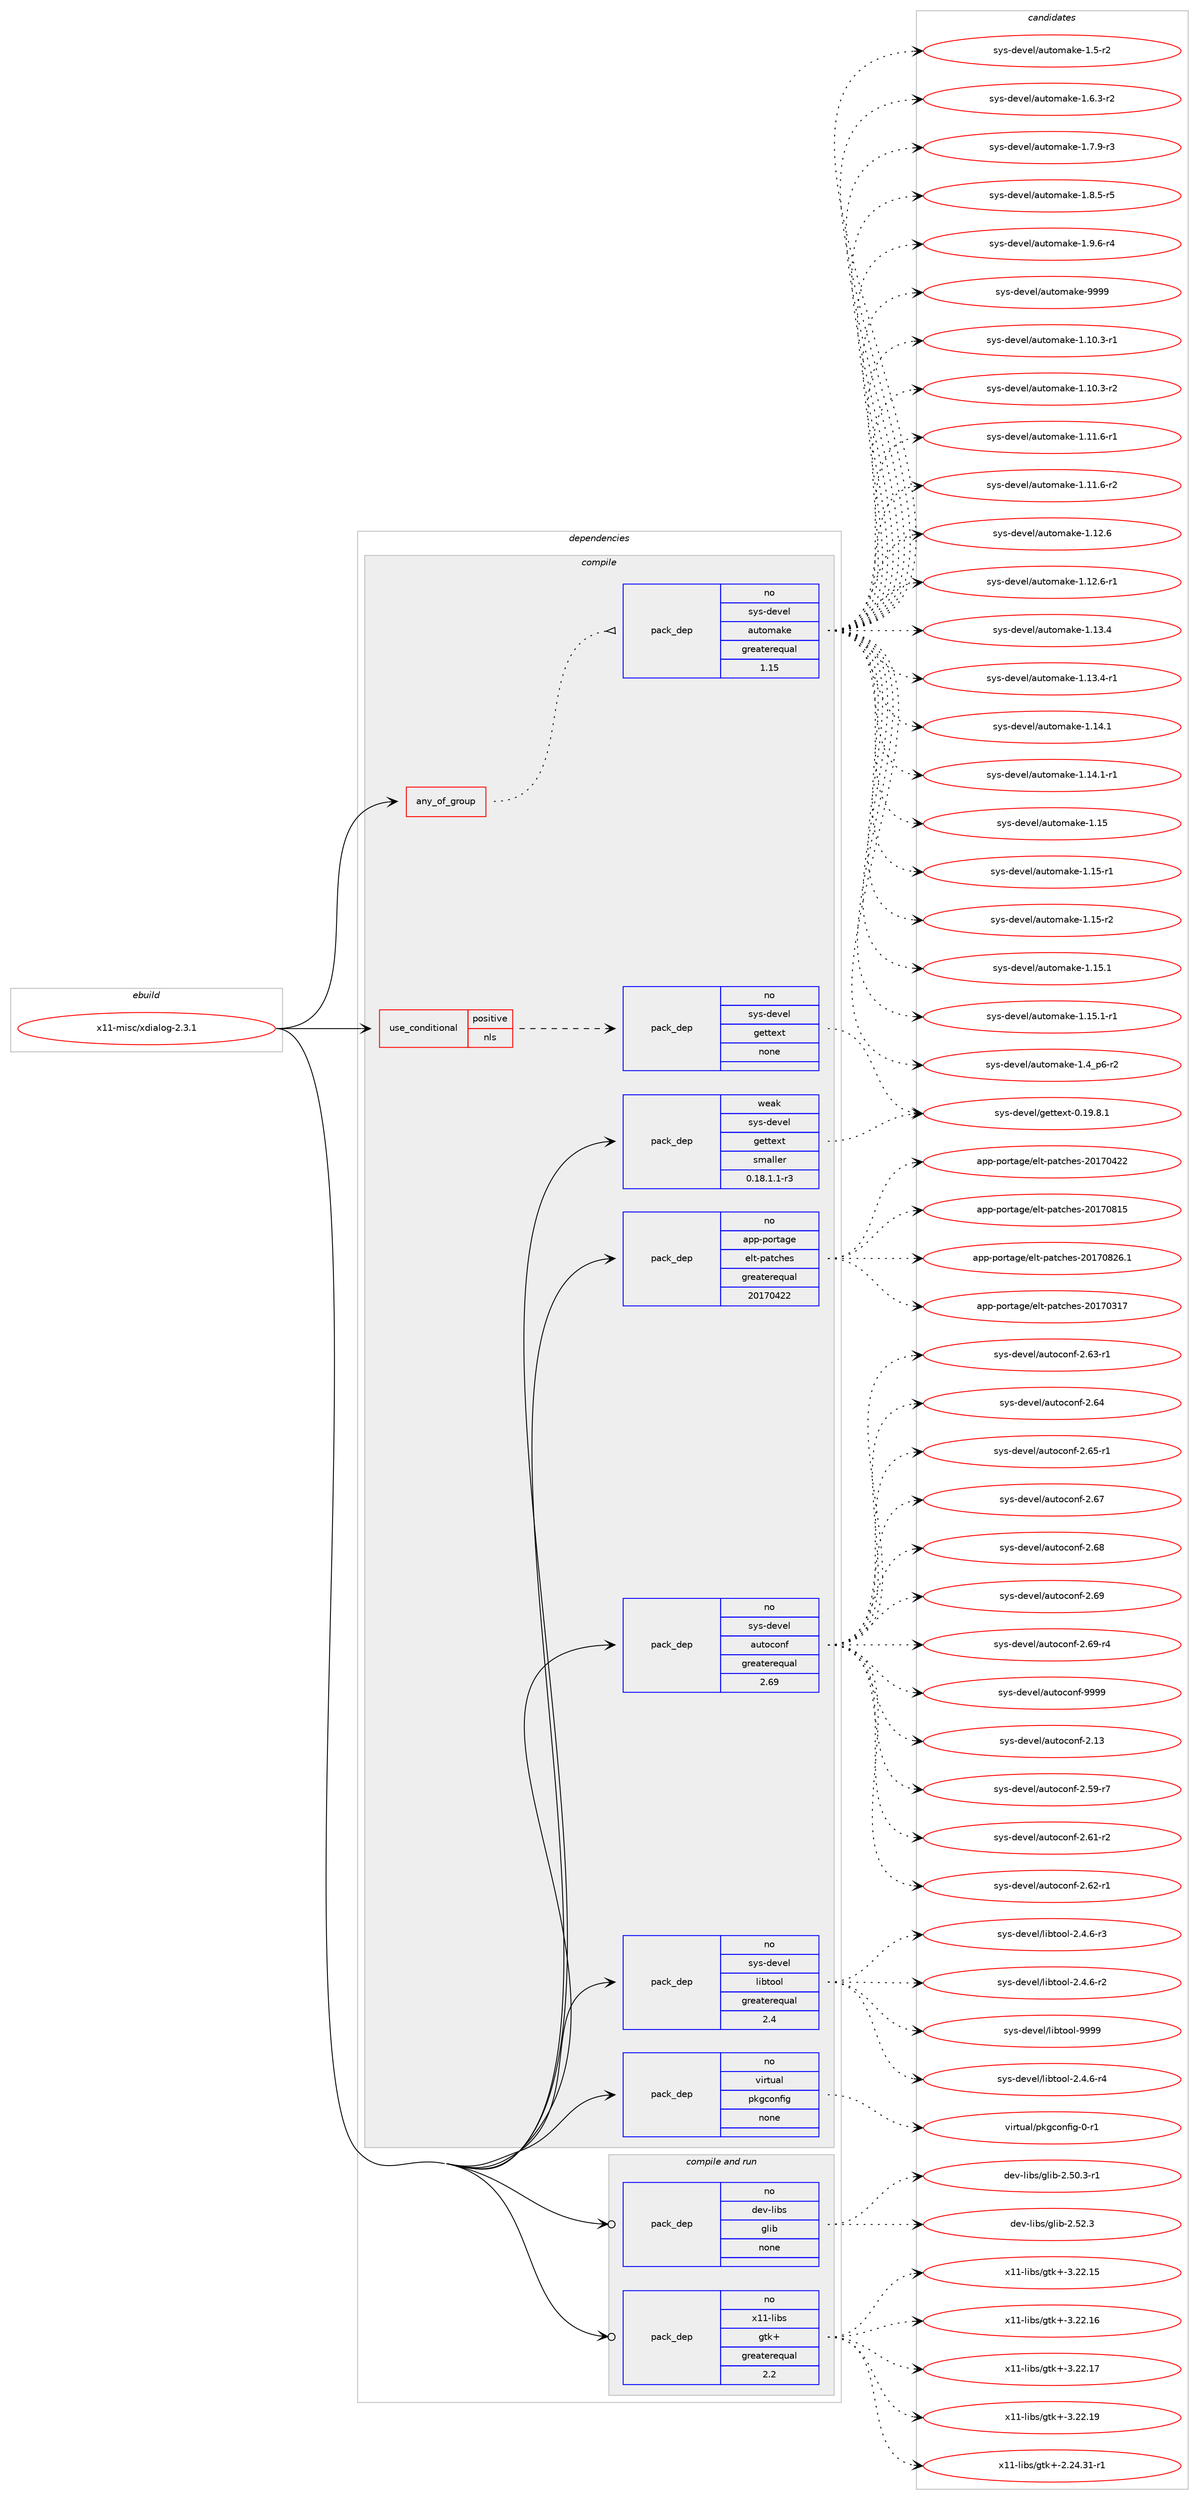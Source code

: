 digraph prolog {

# *************
# Graph options
# *************

newrank=true;
concentrate=true;
compound=true;
graph [rankdir=LR,fontname=Helvetica,fontsize=10,ranksep=1.5];#, ranksep=2.5, nodesep=0.2];
edge  [arrowhead=vee];
node  [fontname=Helvetica,fontsize=10];

# **********
# The ebuild
# **********

subgraph cluster_leftcol {
color=gray;
rank=same;
label=<<i>ebuild</i>>;
id [label="x11-misc/xdialog-2.3.1", color=red, width=4, href="../x11-misc/xdialog-2.3.1.svg"];
}

# ****************
# The dependencies
# ****************

subgraph cluster_midcol {
color=gray;
label=<<i>dependencies</i>>;
subgraph cluster_compile {
fillcolor="#eeeeee";
style=filled;
label=<<i>compile</i>>;
subgraph any9521 {
dependency525074 [label=<<TABLE BORDER="0" CELLBORDER="1" CELLSPACING="0" CELLPADDING="4"><TR><TD CELLPADDING="10">any_of_group</TD></TR></TABLE>>, shape=none, color=red];subgraph pack391822 {
dependency525075 [label=<<TABLE BORDER="0" CELLBORDER="1" CELLSPACING="0" CELLPADDING="4" WIDTH="220"><TR><TD ROWSPAN="6" CELLPADDING="30">pack_dep</TD></TR><TR><TD WIDTH="110">no</TD></TR><TR><TD>sys-devel</TD></TR><TR><TD>automake</TD></TR><TR><TD>greaterequal</TD></TR><TR><TD>1.15</TD></TR></TABLE>>, shape=none, color=blue];
}
dependency525074:e -> dependency525075:w [weight=20,style="dotted",arrowhead="oinv"];
}
id:e -> dependency525074:w [weight=20,style="solid",arrowhead="vee"];
subgraph cond123388 {
dependency525076 [label=<<TABLE BORDER="0" CELLBORDER="1" CELLSPACING="0" CELLPADDING="4"><TR><TD ROWSPAN="3" CELLPADDING="10">use_conditional</TD></TR><TR><TD>positive</TD></TR><TR><TD>nls</TD></TR></TABLE>>, shape=none, color=red];
subgraph pack391823 {
dependency525077 [label=<<TABLE BORDER="0" CELLBORDER="1" CELLSPACING="0" CELLPADDING="4" WIDTH="220"><TR><TD ROWSPAN="6" CELLPADDING="30">pack_dep</TD></TR><TR><TD WIDTH="110">no</TD></TR><TR><TD>sys-devel</TD></TR><TR><TD>gettext</TD></TR><TR><TD>none</TD></TR><TR><TD></TD></TR></TABLE>>, shape=none, color=blue];
}
dependency525076:e -> dependency525077:w [weight=20,style="dashed",arrowhead="vee"];
}
id:e -> dependency525076:w [weight=20,style="solid",arrowhead="vee"];
subgraph pack391824 {
dependency525078 [label=<<TABLE BORDER="0" CELLBORDER="1" CELLSPACING="0" CELLPADDING="4" WIDTH="220"><TR><TD ROWSPAN="6" CELLPADDING="30">pack_dep</TD></TR><TR><TD WIDTH="110">no</TD></TR><TR><TD>app-portage</TD></TR><TR><TD>elt-patches</TD></TR><TR><TD>greaterequal</TD></TR><TR><TD>20170422</TD></TR></TABLE>>, shape=none, color=blue];
}
id:e -> dependency525078:w [weight=20,style="solid",arrowhead="vee"];
subgraph pack391825 {
dependency525079 [label=<<TABLE BORDER="0" CELLBORDER="1" CELLSPACING="0" CELLPADDING="4" WIDTH="220"><TR><TD ROWSPAN="6" CELLPADDING="30">pack_dep</TD></TR><TR><TD WIDTH="110">no</TD></TR><TR><TD>sys-devel</TD></TR><TR><TD>autoconf</TD></TR><TR><TD>greaterequal</TD></TR><TR><TD>2.69</TD></TR></TABLE>>, shape=none, color=blue];
}
id:e -> dependency525079:w [weight=20,style="solid",arrowhead="vee"];
subgraph pack391826 {
dependency525080 [label=<<TABLE BORDER="0" CELLBORDER="1" CELLSPACING="0" CELLPADDING="4" WIDTH="220"><TR><TD ROWSPAN="6" CELLPADDING="30">pack_dep</TD></TR><TR><TD WIDTH="110">no</TD></TR><TR><TD>sys-devel</TD></TR><TR><TD>libtool</TD></TR><TR><TD>greaterequal</TD></TR><TR><TD>2.4</TD></TR></TABLE>>, shape=none, color=blue];
}
id:e -> dependency525080:w [weight=20,style="solid",arrowhead="vee"];
subgraph pack391827 {
dependency525081 [label=<<TABLE BORDER="0" CELLBORDER="1" CELLSPACING="0" CELLPADDING="4" WIDTH="220"><TR><TD ROWSPAN="6" CELLPADDING="30">pack_dep</TD></TR><TR><TD WIDTH="110">no</TD></TR><TR><TD>virtual</TD></TR><TR><TD>pkgconfig</TD></TR><TR><TD>none</TD></TR><TR><TD></TD></TR></TABLE>>, shape=none, color=blue];
}
id:e -> dependency525081:w [weight=20,style="solid",arrowhead="vee"];
subgraph pack391828 {
dependency525082 [label=<<TABLE BORDER="0" CELLBORDER="1" CELLSPACING="0" CELLPADDING="4" WIDTH="220"><TR><TD ROWSPAN="6" CELLPADDING="30">pack_dep</TD></TR><TR><TD WIDTH="110">weak</TD></TR><TR><TD>sys-devel</TD></TR><TR><TD>gettext</TD></TR><TR><TD>smaller</TD></TR><TR><TD>0.18.1.1-r3</TD></TR></TABLE>>, shape=none, color=blue];
}
id:e -> dependency525082:w [weight=20,style="solid",arrowhead="vee"];
}
subgraph cluster_compileandrun {
fillcolor="#eeeeee";
style=filled;
label=<<i>compile and run</i>>;
subgraph pack391829 {
dependency525083 [label=<<TABLE BORDER="0" CELLBORDER="1" CELLSPACING="0" CELLPADDING="4" WIDTH="220"><TR><TD ROWSPAN="6" CELLPADDING="30">pack_dep</TD></TR><TR><TD WIDTH="110">no</TD></TR><TR><TD>dev-libs</TD></TR><TR><TD>glib</TD></TR><TR><TD>none</TD></TR><TR><TD></TD></TR></TABLE>>, shape=none, color=blue];
}
id:e -> dependency525083:w [weight=20,style="solid",arrowhead="odotvee"];
subgraph pack391830 {
dependency525084 [label=<<TABLE BORDER="0" CELLBORDER="1" CELLSPACING="0" CELLPADDING="4" WIDTH="220"><TR><TD ROWSPAN="6" CELLPADDING="30">pack_dep</TD></TR><TR><TD WIDTH="110">no</TD></TR><TR><TD>x11-libs</TD></TR><TR><TD>gtk+</TD></TR><TR><TD>greaterequal</TD></TR><TR><TD>2.2</TD></TR></TABLE>>, shape=none, color=blue];
}
id:e -> dependency525084:w [weight=20,style="solid",arrowhead="odotvee"];
}
subgraph cluster_run {
fillcolor="#eeeeee";
style=filled;
label=<<i>run</i>>;
}
}

# **************
# The candidates
# **************

subgraph cluster_choices {
rank=same;
color=gray;
label=<<i>candidates</i>>;

subgraph choice391822 {
color=black;
nodesep=1;
choice11512111545100101118101108479711711611110997107101454946494846514511449 [label="sys-devel/automake-1.10.3-r1", color=red, width=4,href="../sys-devel/automake-1.10.3-r1.svg"];
choice11512111545100101118101108479711711611110997107101454946494846514511450 [label="sys-devel/automake-1.10.3-r2", color=red, width=4,href="../sys-devel/automake-1.10.3-r2.svg"];
choice11512111545100101118101108479711711611110997107101454946494946544511449 [label="sys-devel/automake-1.11.6-r1", color=red, width=4,href="../sys-devel/automake-1.11.6-r1.svg"];
choice11512111545100101118101108479711711611110997107101454946494946544511450 [label="sys-devel/automake-1.11.6-r2", color=red, width=4,href="../sys-devel/automake-1.11.6-r2.svg"];
choice1151211154510010111810110847971171161111099710710145494649504654 [label="sys-devel/automake-1.12.6", color=red, width=4,href="../sys-devel/automake-1.12.6.svg"];
choice11512111545100101118101108479711711611110997107101454946495046544511449 [label="sys-devel/automake-1.12.6-r1", color=red, width=4,href="../sys-devel/automake-1.12.6-r1.svg"];
choice1151211154510010111810110847971171161111099710710145494649514652 [label="sys-devel/automake-1.13.4", color=red, width=4,href="../sys-devel/automake-1.13.4.svg"];
choice11512111545100101118101108479711711611110997107101454946495146524511449 [label="sys-devel/automake-1.13.4-r1", color=red, width=4,href="../sys-devel/automake-1.13.4-r1.svg"];
choice1151211154510010111810110847971171161111099710710145494649524649 [label="sys-devel/automake-1.14.1", color=red, width=4,href="../sys-devel/automake-1.14.1.svg"];
choice11512111545100101118101108479711711611110997107101454946495246494511449 [label="sys-devel/automake-1.14.1-r1", color=red, width=4,href="../sys-devel/automake-1.14.1-r1.svg"];
choice115121115451001011181011084797117116111109971071014549464953 [label="sys-devel/automake-1.15", color=red, width=4,href="../sys-devel/automake-1.15.svg"];
choice1151211154510010111810110847971171161111099710710145494649534511449 [label="sys-devel/automake-1.15-r1", color=red, width=4,href="../sys-devel/automake-1.15-r1.svg"];
choice1151211154510010111810110847971171161111099710710145494649534511450 [label="sys-devel/automake-1.15-r2", color=red, width=4,href="../sys-devel/automake-1.15-r2.svg"];
choice1151211154510010111810110847971171161111099710710145494649534649 [label="sys-devel/automake-1.15.1", color=red, width=4,href="../sys-devel/automake-1.15.1.svg"];
choice11512111545100101118101108479711711611110997107101454946495346494511449 [label="sys-devel/automake-1.15.1-r1", color=red, width=4,href="../sys-devel/automake-1.15.1-r1.svg"];
choice115121115451001011181011084797117116111109971071014549465295112544511450 [label="sys-devel/automake-1.4_p6-r2", color=red, width=4,href="../sys-devel/automake-1.4_p6-r2.svg"];
choice11512111545100101118101108479711711611110997107101454946534511450 [label="sys-devel/automake-1.5-r2", color=red, width=4,href="../sys-devel/automake-1.5-r2.svg"];
choice115121115451001011181011084797117116111109971071014549465446514511450 [label="sys-devel/automake-1.6.3-r2", color=red, width=4,href="../sys-devel/automake-1.6.3-r2.svg"];
choice115121115451001011181011084797117116111109971071014549465546574511451 [label="sys-devel/automake-1.7.9-r3", color=red, width=4,href="../sys-devel/automake-1.7.9-r3.svg"];
choice115121115451001011181011084797117116111109971071014549465646534511453 [label="sys-devel/automake-1.8.5-r5", color=red, width=4,href="../sys-devel/automake-1.8.5-r5.svg"];
choice115121115451001011181011084797117116111109971071014549465746544511452 [label="sys-devel/automake-1.9.6-r4", color=red, width=4,href="../sys-devel/automake-1.9.6-r4.svg"];
choice115121115451001011181011084797117116111109971071014557575757 [label="sys-devel/automake-9999", color=red, width=4,href="../sys-devel/automake-9999.svg"];
dependency525075:e -> choice11512111545100101118101108479711711611110997107101454946494846514511449:w [style=dotted,weight="100"];
dependency525075:e -> choice11512111545100101118101108479711711611110997107101454946494846514511450:w [style=dotted,weight="100"];
dependency525075:e -> choice11512111545100101118101108479711711611110997107101454946494946544511449:w [style=dotted,weight="100"];
dependency525075:e -> choice11512111545100101118101108479711711611110997107101454946494946544511450:w [style=dotted,weight="100"];
dependency525075:e -> choice1151211154510010111810110847971171161111099710710145494649504654:w [style=dotted,weight="100"];
dependency525075:e -> choice11512111545100101118101108479711711611110997107101454946495046544511449:w [style=dotted,weight="100"];
dependency525075:e -> choice1151211154510010111810110847971171161111099710710145494649514652:w [style=dotted,weight="100"];
dependency525075:e -> choice11512111545100101118101108479711711611110997107101454946495146524511449:w [style=dotted,weight="100"];
dependency525075:e -> choice1151211154510010111810110847971171161111099710710145494649524649:w [style=dotted,weight="100"];
dependency525075:e -> choice11512111545100101118101108479711711611110997107101454946495246494511449:w [style=dotted,weight="100"];
dependency525075:e -> choice115121115451001011181011084797117116111109971071014549464953:w [style=dotted,weight="100"];
dependency525075:e -> choice1151211154510010111810110847971171161111099710710145494649534511449:w [style=dotted,weight="100"];
dependency525075:e -> choice1151211154510010111810110847971171161111099710710145494649534511450:w [style=dotted,weight="100"];
dependency525075:e -> choice1151211154510010111810110847971171161111099710710145494649534649:w [style=dotted,weight="100"];
dependency525075:e -> choice11512111545100101118101108479711711611110997107101454946495346494511449:w [style=dotted,weight="100"];
dependency525075:e -> choice115121115451001011181011084797117116111109971071014549465295112544511450:w [style=dotted,weight="100"];
dependency525075:e -> choice11512111545100101118101108479711711611110997107101454946534511450:w [style=dotted,weight="100"];
dependency525075:e -> choice115121115451001011181011084797117116111109971071014549465446514511450:w [style=dotted,weight="100"];
dependency525075:e -> choice115121115451001011181011084797117116111109971071014549465546574511451:w [style=dotted,weight="100"];
dependency525075:e -> choice115121115451001011181011084797117116111109971071014549465646534511453:w [style=dotted,weight="100"];
dependency525075:e -> choice115121115451001011181011084797117116111109971071014549465746544511452:w [style=dotted,weight="100"];
dependency525075:e -> choice115121115451001011181011084797117116111109971071014557575757:w [style=dotted,weight="100"];
}
subgraph choice391823 {
color=black;
nodesep=1;
choice1151211154510010111810110847103101116116101120116454846495746564649 [label="sys-devel/gettext-0.19.8.1", color=red, width=4,href="../sys-devel/gettext-0.19.8.1.svg"];
dependency525077:e -> choice1151211154510010111810110847103101116116101120116454846495746564649:w [style=dotted,weight="100"];
}
subgraph choice391824 {
color=black;
nodesep=1;
choice97112112451121111141169710310147101108116451129711699104101115455048495548514955 [label="app-portage/elt-patches-20170317", color=red, width=4,href="../app-portage/elt-patches-20170317.svg"];
choice97112112451121111141169710310147101108116451129711699104101115455048495548525050 [label="app-portage/elt-patches-20170422", color=red, width=4,href="../app-portage/elt-patches-20170422.svg"];
choice97112112451121111141169710310147101108116451129711699104101115455048495548564953 [label="app-portage/elt-patches-20170815", color=red, width=4,href="../app-portage/elt-patches-20170815.svg"];
choice971121124511211111411697103101471011081164511297116991041011154550484955485650544649 [label="app-portage/elt-patches-20170826.1", color=red, width=4,href="../app-portage/elt-patches-20170826.1.svg"];
dependency525078:e -> choice97112112451121111141169710310147101108116451129711699104101115455048495548514955:w [style=dotted,weight="100"];
dependency525078:e -> choice97112112451121111141169710310147101108116451129711699104101115455048495548525050:w [style=dotted,weight="100"];
dependency525078:e -> choice97112112451121111141169710310147101108116451129711699104101115455048495548564953:w [style=dotted,weight="100"];
dependency525078:e -> choice971121124511211111411697103101471011081164511297116991041011154550484955485650544649:w [style=dotted,weight="100"];
}
subgraph choice391825 {
color=black;
nodesep=1;
choice115121115451001011181011084797117116111991111101024550464951 [label="sys-devel/autoconf-2.13", color=red, width=4,href="../sys-devel/autoconf-2.13.svg"];
choice1151211154510010111810110847971171161119911111010245504653574511455 [label="sys-devel/autoconf-2.59-r7", color=red, width=4,href="../sys-devel/autoconf-2.59-r7.svg"];
choice1151211154510010111810110847971171161119911111010245504654494511450 [label="sys-devel/autoconf-2.61-r2", color=red, width=4,href="../sys-devel/autoconf-2.61-r2.svg"];
choice1151211154510010111810110847971171161119911111010245504654504511449 [label="sys-devel/autoconf-2.62-r1", color=red, width=4,href="../sys-devel/autoconf-2.62-r1.svg"];
choice1151211154510010111810110847971171161119911111010245504654514511449 [label="sys-devel/autoconf-2.63-r1", color=red, width=4,href="../sys-devel/autoconf-2.63-r1.svg"];
choice115121115451001011181011084797117116111991111101024550465452 [label="sys-devel/autoconf-2.64", color=red, width=4,href="../sys-devel/autoconf-2.64.svg"];
choice1151211154510010111810110847971171161119911111010245504654534511449 [label="sys-devel/autoconf-2.65-r1", color=red, width=4,href="../sys-devel/autoconf-2.65-r1.svg"];
choice115121115451001011181011084797117116111991111101024550465455 [label="sys-devel/autoconf-2.67", color=red, width=4,href="../sys-devel/autoconf-2.67.svg"];
choice115121115451001011181011084797117116111991111101024550465456 [label="sys-devel/autoconf-2.68", color=red, width=4,href="../sys-devel/autoconf-2.68.svg"];
choice115121115451001011181011084797117116111991111101024550465457 [label="sys-devel/autoconf-2.69", color=red, width=4,href="../sys-devel/autoconf-2.69.svg"];
choice1151211154510010111810110847971171161119911111010245504654574511452 [label="sys-devel/autoconf-2.69-r4", color=red, width=4,href="../sys-devel/autoconf-2.69-r4.svg"];
choice115121115451001011181011084797117116111991111101024557575757 [label="sys-devel/autoconf-9999", color=red, width=4,href="../sys-devel/autoconf-9999.svg"];
dependency525079:e -> choice115121115451001011181011084797117116111991111101024550464951:w [style=dotted,weight="100"];
dependency525079:e -> choice1151211154510010111810110847971171161119911111010245504653574511455:w [style=dotted,weight="100"];
dependency525079:e -> choice1151211154510010111810110847971171161119911111010245504654494511450:w [style=dotted,weight="100"];
dependency525079:e -> choice1151211154510010111810110847971171161119911111010245504654504511449:w [style=dotted,weight="100"];
dependency525079:e -> choice1151211154510010111810110847971171161119911111010245504654514511449:w [style=dotted,weight="100"];
dependency525079:e -> choice115121115451001011181011084797117116111991111101024550465452:w [style=dotted,weight="100"];
dependency525079:e -> choice1151211154510010111810110847971171161119911111010245504654534511449:w [style=dotted,weight="100"];
dependency525079:e -> choice115121115451001011181011084797117116111991111101024550465455:w [style=dotted,weight="100"];
dependency525079:e -> choice115121115451001011181011084797117116111991111101024550465456:w [style=dotted,weight="100"];
dependency525079:e -> choice115121115451001011181011084797117116111991111101024550465457:w [style=dotted,weight="100"];
dependency525079:e -> choice1151211154510010111810110847971171161119911111010245504654574511452:w [style=dotted,weight="100"];
dependency525079:e -> choice115121115451001011181011084797117116111991111101024557575757:w [style=dotted,weight="100"];
}
subgraph choice391826 {
color=black;
nodesep=1;
choice1151211154510010111810110847108105981161111111084550465246544511450 [label="sys-devel/libtool-2.4.6-r2", color=red, width=4,href="../sys-devel/libtool-2.4.6-r2.svg"];
choice1151211154510010111810110847108105981161111111084550465246544511451 [label="sys-devel/libtool-2.4.6-r3", color=red, width=4,href="../sys-devel/libtool-2.4.6-r3.svg"];
choice1151211154510010111810110847108105981161111111084550465246544511452 [label="sys-devel/libtool-2.4.6-r4", color=red, width=4,href="../sys-devel/libtool-2.4.6-r4.svg"];
choice1151211154510010111810110847108105981161111111084557575757 [label="sys-devel/libtool-9999", color=red, width=4,href="../sys-devel/libtool-9999.svg"];
dependency525080:e -> choice1151211154510010111810110847108105981161111111084550465246544511450:w [style=dotted,weight="100"];
dependency525080:e -> choice1151211154510010111810110847108105981161111111084550465246544511451:w [style=dotted,weight="100"];
dependency525080:e -> choice1151211154510010111810110847108105981161111111084550465246544511452:w [style=dotted,weight="100"];
dependency525080:e -> choice1151211154510010111810110847108105981161111111084557575757:w [style=dotted,weight="100"];
}
subgraph choice391827 {
color=black;
nodesep=1;
choice11810511411611797108471121071039911111010210510345484511449 [label="virtual/pkgconfig-0-r1", color=red, width=4,href="../virtual/pkgconfig-0-r1.svg"];
dependency525081:e -> choice11810511411611797108471121071039911111010210510345484511449:w [style=dotted,weight="100"];
}
subgraph choice391828 {
color=black;
nodesep=1;
choice1151211154510010111810110847103101116116101120116454846495746564649 [label="sys-devel/gettext-0.19.8.1", color=red, width=4,href="../sys-devel/gettext-0.19.8.1.svg"];
dependency525082:e -> choice1151211154510010111810110847103101116116101120116454846495746564649:w [style=dotted,weight="100"];
}
subgraph choice391829 {
color=black;
nodesep=1;
choice10010111845108105981154710310810598455046534846514511449 [label="dev-libs/glib-2.50.3-r1", color=red, width=4,href="../dev-libs/glib-2.50.3-r1.svg"];
choice1001011184510810598115471031081059845504653504651 [label="dev-libs/glib-2.52.3", color=red, width=4,href="../dev-libs/glib-2.52.3.svg"];
dependency525083:e -> choice10010111845108105981154710310810598455046534846514511449:w [style=dotted,weight="100"];
dependency525083:e -> choice1001011184510810598115471031081059845504653504651:w [style=dotted,weight="100"];
}
subgraph choice391830 {
color=black;
nodesep=1;
choice12049494510810598115471031161074345504650524651494511449 [label="x11-libs/gtk+-2.24.31-r1", color=red, width=4,href="../x11-libs/gtk+-2.24.31-r1.svg"];
choice1204949451081059811547103116107434551465050464953 [label="x11-libs/gtk+-3.22.15", color=red, width=4,href="../x11-libs/gtk+-3.22.15.svg"];
choice1204949451081059811547103116107434551465050464954 [label="x11-libs/gtk+-3.22.16", color=red, width=4,href="../x11-libs/gtk+-3.22.16.svg"];
choice1204949451081059811547103116107434551465050464955 [label="x11-libs/gtk+-3.22.17", color=red, width=4,href="../x11-libs/gtk+-3.22.17.svg"];
choice1204949451081059811547103116107434551465050464957 [label="x11-libs/gtk+-3.22.19", color=red, width=4,href="../x11-libs/gtk+-3.22.19.svg"];
dependency525084:e -> choice12049494510810598115471031161074345504650524651494511449:w [style=dotted,weight="100"];
dependency525084:e -> choice1204949451081059811547103116107434551465050464953:w [style=dotted,weight="100"];
dependency525084:e -> choice1204949451081059811547103116107434551465050464954:w [style=dotted,weight="100"];
dependency525084:e -> choice1204949451081059811547103116107434551465050464955:w [style=dotted,weight="100"];
dependency525084:e -> choice1204949451081059811547103116107434551465050464957:w [style=dotted,weight="100"];
}
}

}
